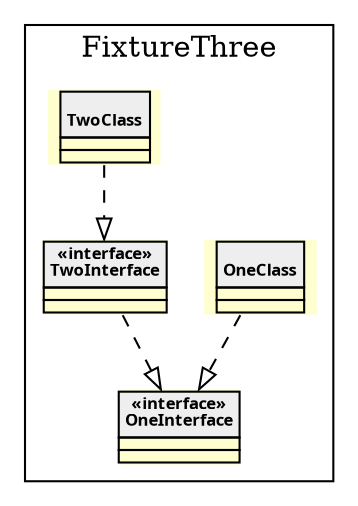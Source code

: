 digraph {
  graph [name="G" overlap="false" rankdir="TB"]
  node [fontname="Verdana" fontsize=8 shape="none" margin=0 fillcolor="#FEFECE" style="filled"]
  edge [fontname="Verdana" fontsize=8]
  subgraph cluster_0 {
    label = "FixtureThree"
    "FixtureThree\\OneInterface" [shape="none" label=<
<table cellspacing="0" border="0" cellborder="1">
    <tr><td bgcolor="#eeeeee"><b>«interface»<br/>OneInterface</b></td></tr>
    <tr><td></td></tr>
    <tr><td></td></tr>
</table>>]
    "FixtureThree\\TwoInterface" [shape="none" label=<
<table cellspacing="0" border="0" cellborder="1">
    <tr><td bgcolor="#eeeeee"><b>«interface»<br/>TwoInterface</b></td></tr>
    <tr><td></td></tr>
    <tr><td></td></tr>
</table>>]
    "FixtureThree\\OneClass" [shape="none" label=<
<table cellspacing="0" border="0" cellborder="1">
    <tr><td bgcolor="#eeeeee"><b><br/>OneClass</b></td></tr>
    <tr><td></td></tr>
    <tr><td></td></tr>
</table>>]
    "FixtureThree\\TwoClass" [shape="none" label=<
<table cellspacing="0" border="0" cellborder="1">
    <tr><td bgcolor="#eeeeee"><b><br/>TwoClass</b></td></tr>
    <tr><td></td></tr>
    <tr><td></td></tr>
</table>>]
  }
  "FixtureThree\\TwoInterface" -> "FixtureThree\\OneInterface" [arrowhead="empty" style="dashed"]
  "FixtureThree\\OneClass" -> "FixtureThree\\OneInterface" [arrowhead="empty" style="dashed"]
  "FixtureThree\\TwoClass" -> "FixtureThree\\TwoInterface" [arrowhead="empty" style="dashed"]
}
